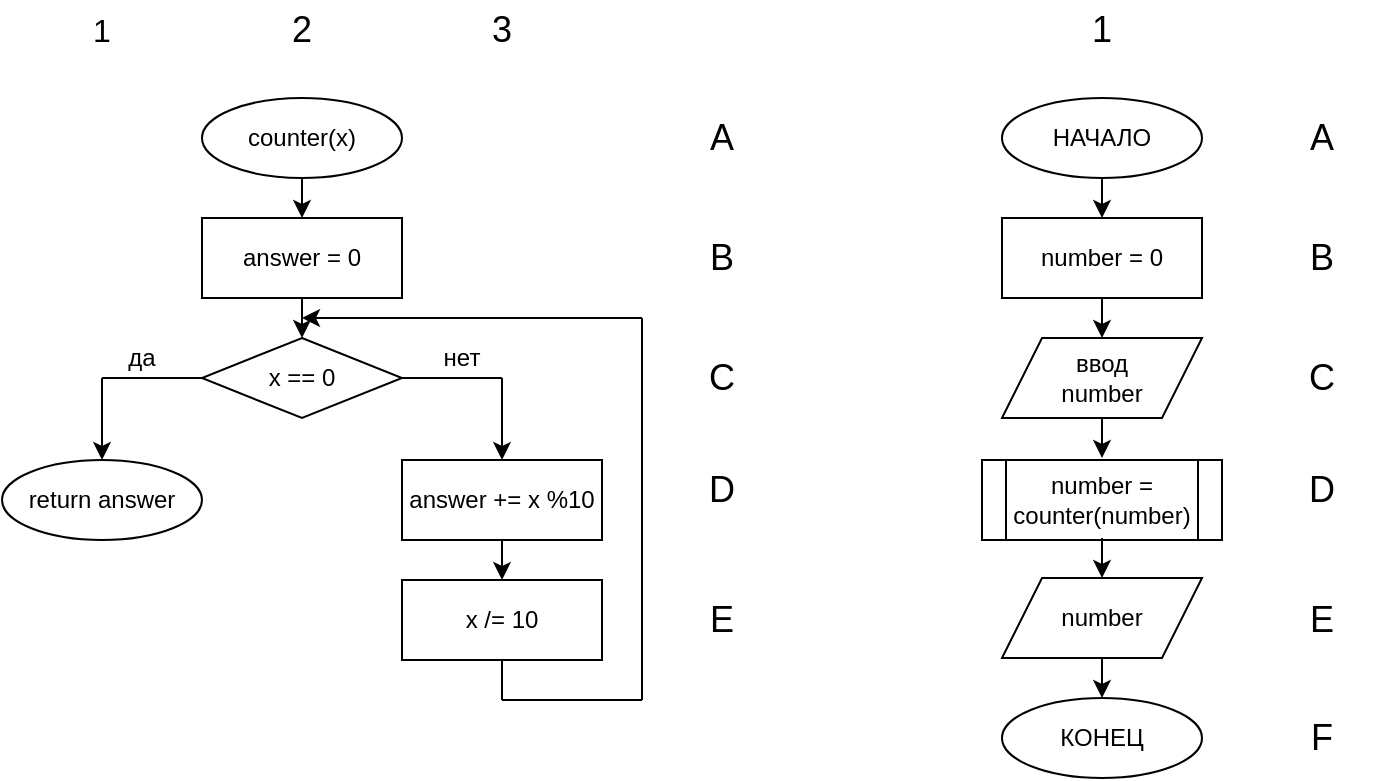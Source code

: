<mxfile version="20.3.0" type="device"><diagram id="C5RBs43oDa-KdzZeNtuy" name="Page-1"><mxGraphModel dx="1422" dy="762" grid="1" gridSize="10" guides="1" tooltips="1" connect="1" arrows="1" fold="1" page="1" pageScale="1" pageWidth="827" pageHeight="1169" math="0" shadow="0"><root><mxCell id="WIyWlLk6GJQsqaUBKTNV-0"/><mxCell id="WIyWlLk6GJQsqaUBKTNV-1" parent="WIyWlLk6GJQsqaUBKTNV-0"/><mxCell id="nwlIHQSt3wWiUC2lBVVV-1" value="НАЧАЛО" style="ellipse;whiteSpace=wrap;html=1;" vertex="1" parent="WIyWlLk6GJQsqaUBKTNV-1"><mxGeometry x="580" y="119" width="100" height="40" as="geometry"/></mxCell><mxCell id="nwlIHQSt3wWiUC2lBVVV-2" value="number = 0" style="rounded=0;whiteSpace=wrap;html=1;" vertex="1" parent="WIyWlLk6GJQsqaUBKTNV-1"><mxGeometry x="580" y="179" width="100" height="40" as="geometry"/></mxCell><mxCell id="nwlIHQSt3wWiUC2lBVVV-3" value="" style="endArrow=classic;html=1;rounded=0;exitX=0.5;exitY=1;exitDx=0;exitDy=0;entryX=0.5;entryY=0;entryDx=0;entryDy=0;" edge="1" parent="WIyWlLk6GJQsqaUBKTNV-1" source="nwlIHQSt3wWiUC2lBVVV-1" target="nwlIHQSt3wWiUC2lBVVV-2"><mxGeometry width="50" height="50" relative="1" as="geometry"><mxPoint x="720" y="249" as="sourcePoint"/><mxPoint x="770" y="199" as="targetPoint"/></mxGeometry></mxCell><mxCell id="nwlIHQSt3wWiUC2lBVVV-4" value="ввод&lt;br&gt;number" style="shape=parallelogram;perimeter=parallelogramPerimeter;whiteSpace=wrap;html=1;fixedSize=1;" vertex="1" parent="WIyWlLk6GJQsqaUBKTNV-1"><mxGeometry x="580" y="239" width="100" height="40" as="geometry"/></mxCell><mxCell id="nwlIHQSt3wWiUC2lBVVV-5" value="" style="endArrow=classic;html=1;rounded=0;exitX=0.5;exitY=1;exitDx=0;exitDy=0;entryX=0.5;entryY=0;entryDx=0;entryDy=0;" edge="1" parent="WIyWlLk6GJQsqaUBKTNV-1" source="nwlIHQSt3wWiUC2lBVVV-2" target="nwlIHQSt3wWiUC2lBVVV-4"><mxGeometry width="50" height="50" relative="1" as="geometry"><mxPoint x="700" y="239" as="sourcePoint"/><mxPoint x="750" y="189" as="targetPoint"/></mxGeometry></mxCell><mxCell id="nwlIHQSt3wWiUC2lBVVV-6" value="number =&lt;br&gt;counter(number)" style="shape=process;whiteSpace=wrap;html=1;backgroundOutline=1;" vertex="1" parent="WIyWlLk6GJQsqaUBKTNV-1"><mxGeometry x="570" y="300" width="120" height="40" as="geometry"/></mxCell><mxCell id="nwlIHQSt3wWiUC2lBVVV-9" value="" style="endArrow=classic;html=1;rounded=0;exitX=0.5;exitY=1;exitDx=0;exitDy=0;entryX=0.5;entryY=0;entryDx=0;entryDy=0;" edge="1" parent="WIyWlLk6GJQsqaUBKTNV-1" source="nwlIHQSt3wWiUC2lBVVV-4"><mxGeometry width="50" height="50" relative="1" as="geometry"><mxPoint x="770" y="309" as="sourcePoint"/><mxPoint x="630" y="299" as="targetPoint"/></mxGeometry></mxCell><mxCell id="nwlIHQSt3wWiUC2lBVVV-10" value="number" style="shape=parallelogram;perimeter=parallelogramPerimeter;whiteSpace=wrap;html=1;fixedSize=1;" vertex="1" parent="WIyWlLk6GJQsqaUBKTNV-1"><mxGeometry x="580" y="359" width="100" height="40" as="geometry"/></mxCell><mxCell id="nwlIHQSt3wWiUC2lBVVV-11" value="КОНЕЦ" style="ellipse;whiteSpace=wrap;html=1;" vertex="1" parent="WIyWlLk6GJQsqaUBKTNV-1"><mxGeometry x="580" y="419" width="100" height="40" as="geometry"/></mxCell><mxCell id="nwlIHQSt3wWiUC2lBVVV-12" value="" style="endArrow=classic;html=1;rounded=0;exitX=0.5;exitY=1;exitDx=0;exitDy=0;entryX=0.5;entryY=0;entryDx=0;entryDy=0;" edge="1" parent="WIyWlLk6GJQsqaUBKTNV-1" target="nwlIHQSt3wWiUC2lBVVV-10"><mxGeometry width="50" height="50" relative="1" as="geometry"><mxPoint x="630" y="339" as="sourcePoint"/><mxPoint x="720" y="359" as="targetPoint"/></mxGeometry></mxCell><mxCell id="nwlIHQSt3wWiUC2lBVVV-13" value="" style="endArrow=classic;html=1;rounded=0;exitX=0.5;exitY=1;exitDx=0;exitDy=0;entryX=0.5;entryY=0;entryDx=0;entryDy=0;" edge="1" parent="WIyWlLk6GJQsqaUBKTNV-1" source="nwlIHQSt3wWiUC2lBVVV-10" target="nwlIHQSt3wWiUC2lBVVV-11"><mxGeometry width="50" height="50" relative="1" as="geometry"><mxPoint x="670" y="409" as="sourcePoint"/><mxPoint x="720" y="359" as="targetPoint"/></mxGeometry></mxCell><mxCell id="nwlIHQSt3wWiUC2lBVVV-15" value="counter(x)" style="ellipse;whiteSpace=wrap;html=1;" vertex="1" parent="WIyWlLk6GJQsqaUBKTNV-1"><mxGeometry x="180" y="119" width="100" height="40" as="geometry"/></mxCell><mxCell id="nwlIHQSt3wWiUC2lBVVV-16" value="answer = 0" style="rounded=0;whiteSpace=wrap;html=1;" vertex="1" parent="WIyWlLk6GJQsqaUBKTNV-1"><mxGeometry x="180" y="179" width="100" height="40" as="geometry"/></mxCell><mxCell id="nwlIHQSt3wWiUC2lBVVV-17" value="x == 0" style="rhombus;whiteSpace=wrap;html=1;" vertex="1" parent="WIyWlLk6GJQsqaUBKTNV-1"><mxGeometry x="180" y="239" width="100" height="40" as="geometry"/></mxCell><mxCell id="nwlIHQSt3wWiUC2lBVVV-18" value="" style="endArrow=classic;html=1;rounded=0;entryX=0.5;entryY=0;entryDx=0;entryDy=0;exitX=0.5;exitY=1;exitDx=0;exitDy=0;" edge="1" parent="WIyWlLk6GJQsqaUBKTNV-1" source="nwlIHQSt3wWiUC2lBVVV-16" target="nwlIHQSt3wWiUC2lBVVV-17"><mxGeometry width="50" height="50" relative="1" as="geometry"><mxPoint x="230" y="229" as="sourcePoint"/><mxPoint x="540" y="279" as="targetPoint"/></mxGeometry></mxCell><mxCell id="nwlIHQSt3wWiUC2lBVVV-19" value="" style="endArrow=classic;html=1;rounded=0;exitX=0.5;exitY=1;exitDx=0;exitDy=0;entryX=0.5;entryY=0;entryDx=0;entryDy=0;" edge="1" parent="WIyWlLk6GJQsqaUBKTNV-1" source="nwlIHQSt3wWiUC2lBVVV-15" target="nwlIHQSt3wWiUC2lBVVV-16"><mxGeometry width="50" height="50" relative="1" as="geometry"><mxPoint x="540" y="299" as="sourcePoint"/><mxPoint x="590" y="249" as="targetPoint"/></mxGeometry></mxCell><mxCell id="nwlIHQSt3wWiUC2lBVVV-23" value="" style="endArrow=none;html=1;rounded=0;exitX=1;exitY=0.5;exitDx=0;exitDy=0;" edge="1" parent="WIyWlLk6GJQsqaUBKTNV-1" source="nwlIHQSt3wWiUC2lBVVV-17"><mxGeometry width="50" height="50" relative="1" as="geometry"><mxPoint x="300" y="289" as="sourcePoint"/><mxPoint x="330" y="259" as="targetPoint"/></mxGeometry></mxCell><mxCell id="nwlIHQSt3wWiUC2lBVVV-24" value="" style="endArrow=none;html=1;rounded=0;exitX=0;exitY=0.5;exitDx=0;exitDy=0;" edge="1" parent="WIyWlLk6GJQsqaUBKTNV-1" source="nwlIHQSt3wWiUC2lBVVV-17"><mxGeometry width="50" height="50" relative="1" as="geometry"><mxPoint x="300" y="289" as="sourcePoint"/><mxPoint x="130" y="259" as="targetPoint"/></mxGeometry></mxCell><mxCell id="nwlIHQSt3wWiUC2lBVVV-25" value="" style="endArrow=classic;html=1;rounded=0;entryX=0.5;entryY=0;entryDx=0;entryDy=0;" edge="1" parent="WIyWlLk6GJQsqaUBKTNV-1" target="nwlIHQSt3wWiUC2lBVVV-26"><mxGeometry width="50" height="50" relative="1" as="geometry"><mxPoint x="130" y="259" as="sourcePoint"/><mxPoint x="130" y="279" as="targetPoint"/></mxGeometry></mxCell><mxCell id="nwlIHQSt3wWiUC2lBVVV-26" value="return answer" style="ellipse;whiteSpace=wrap;html=1;" vertex="1" parent="WIyWlLk6GJQsqaUBKTNV-1"><mxGeometry x="80" y="300" width="100" height="40" as="geometry"/></mxCell><mxCell id="nwlIHQSt3wWiUC2lBVVV-27" value="" style="endArrow=classic;html=1;rounded=0;entryX=0.5;entryY=0;entryDx=0;entryDy=0;" edge="1" parent="WIyWlLk6GJQsqaUBKTNV-1" target="nwlIHQSt3wWiUC2lBVVV-30"><mxGeometry width="50" height="50" relative="1" as="geometry"><mxPoint x="330" y="259" as="sourcePoint"/><mxPoint x="330" y="279" as="targetPoint"/></mxGeometry></mxCell><mxCell id="nwlIHQSt3wWiUC2lBVVV-28" value="да" style="text;html=1;strokeColor=none;fillColor=none;align=center;verticalAlign=middle;whiteSpace=wrap;rounded=0;" vertex="1" parent="WIyWlLk6GJQsqaUBKTNV-1"><mxGeometry x="130" y="239" width="40" height="20" as="geometry"/></mxCell><mxCell id="nwlIHQSt3wWiUC2lBVVV-29" value="нет" style="text;html=1;strokeColor=none;fillColor=none;align=center;verticalAlign=middle;whiteSpace=wrap;rounded=0;" vertex="1" parent="WIyWlLk6GJQsqaUBKTNV-1"><mxGeometry x="290" y="239" width="40" height="20" as="geometry"/></mxCell><mxCell id="nwlIHQSt3wWiUC2lBVVV-30" value="answer += x %10" style="rounded=0;whiteSpace=wrap;html=1;" vertex="1" parent="WIyWlLk6GJQsqaUBKTNV-1"><mxGeometry x="280" y="300" width="100" height="40" as="geometry"/></mxCell><mxCell id="nwlIHQSt3wWiUC2lBVVV-31" value="" style="endArrow=classic;html=1;rounded=0;exitX=0.5;exitY=1;exitDx=0;exitDy=0;entryX=0.5;entryY=0;entryDx=0;entryDy=0;" edge="1" parent="WIyWlLk6GJQsqaUBKTNV-1" source="nwlIHQSt3wWiUC2lBVVV-30" target="nwlIHQSt3wWiUC2lBVVV-32"><mxGeometry width="50" height="50" relative="1" as="geometry"><mxPoint x="360" y="289" as="sourcePoint"/><mxPoint x="330" y="339" as="targetPoint"/></mxGeometry></mxCell><mxCell id="nwlIHQSt3wWiUC2lBVVV-32" value="x /= 10" style="rounded=0;whiteSpace=wrap;html=1;" vertex="1" parent="WIyWlLk6GJQsqaUBKTNV-1"><mxGeometry x="280" y="360" width="100" height="40" as="geometry"/></mxCell><mxCell id="nwlIHQSt3wWiUC2lBVVV-33" value="" style="endArrow=none;html=1;rounded=0;entryX=0.5;entryY=1;entryDx=0;entryDy=0;" edge="1" parent="WIyWlLk6GJQsqaUBKTNV-1" target="nwlIHQSt3wWiUC2lBVVV-32"><mxGeometry width="50" height="50" relative="1" as="geometry"><mxPoint x="330" y="420" as="sourcePoint"/><mxPoint x="530" y="259" as="targetPoint"/></mxGeometry></mxCell><mxCell id="nwlIHQSt3wWiUC2lBVVV-34" value="" style="endArrow=none;html=1;rounded=0;" edge="1" parent="WIyWlLk6GJQsqaUBKTNV-1"><mxGeometry width="50" height="50" relative="1" as="geometry"><mxPoint x="330" y="420" as="sourcePoint"/><mxPoint x="400" y="420" as="targetPoint"/></mxGeometry></mxCell><mxCell id="nwlIHQSt3wWiUC2lBVVV-35" value="" style="endArrow=none;html=1;rounded=0;" edge="1" parent="WIyWlLk6GJQsqaUBKTNV-1"><mxGeometry width="50" height="50" relative="1" as="geometry"><mxPoint x="400" y="420" as="sourcePoint"/><mxPoint x="400" y="229" as="targetPoint"/></mxGeometry></mxCell><mxCell id="nwlIHQSt3wWiUC2lBVVV-36" value="" style="endArrow=classic;html=1;rounded=0;" edge="1" parent="WIyWlLk6GJQsqaUBKTNV-1"><mxGeometry width="50" height="50" relative="1" as="geometry"><mxPoint x="400" y="229" as="sourcePoint"/><mxPoint x="230" y="229" as="targetPoint"/></mxGeometry></mxCell><mxCell id="nwlIHQSt3wWiUC2lBVVV-38" value="&lt;font size=&quot;3&quot;&gt;1&lt;/font&gt;" style="text;html=1;strokeColor=none;fillColor=none;align=center;verticalAlign=middle;whiteSpace=wrap;rounded=0;" vertex="1" parent="WIyWlLk6GJQsqaUBKTNV-1"><mxGeometry x="100" y="70" width="60" height="30" as="geometry"/></mxCell><mxCell id="nwlIHQSt3wWiUC2lBVVV-41" value="2&lt;br&gt;" style="text;html=1;strokeColor=none;fillColor=none;align=center;verticalAlign=middle;whiteSpace=wrap;rounded=0;fontSize=18;" vertex="1" parent="WIyWlLk6GJQsqaUBKTNV-1"><mxGeometry x="200" y="70" width="60" height="30" as="geometry"/></mxCell><mxCell id="nwlIHQSt3wWiUC2lBVVV-42" value="3" style="text;html=1;strokeColor=none;fillColor=none;align=center;verticalAlign=middle;whiteSpace=wrap;rounded=0;fontSize=18;" vertex="1" parent="WIyWlLk6GJQsqaUBKTNV-1"><mxGeometry x="300" y="70" width="60" height="30" as="geometry"/></mxCell><mxCell id="nwlIHQSt3wWiUC2lBVVV-43" value="A" style="text;html=1;strokeColor=none;fillColor=none;align=center;verticalAlign=middle;whiteSpace=wrap;rounded=0;fontSize=18;" vertex="1" parent="WIyWlLk6GJQsqaUBKTNV-1"><mxGeometry x="410" y="124" width="60" height="30" as="geometry"/></mxCell><mxCell id="nwlIHQSt3wWiUC2lBVVV-44" value="B" style="text;html=1;strokeColor=none;fillColor=none;align=center;verticalAlign=middle;whiteSpace=wrap;rounded=0;fontSize=18;" vertex="1" parent="WIyWlLk6GJQsqaUBKTNV-1"><mxGeometry x="410" y="184" width="60" height="30" as="geometry"/></mxCell><mxCell id="nwlIHQSt3wWiUC2lBVVV-45" value="C" style="text;html=1;strokeColor=none;fillColor=none;align=center;verticalAlign=middle;whiteSpace=wrap;rounded=0;fontSize=18;" vertex="1" parent="WIyWlLk6GJQsqaUBKTNV-1"><mxGeometry x="410" y="244" width="60" height="30" as="geometry"/></mxCell><mxCell id="nwlIHQSt3wWiUC2lBVVV-46" value="D" style="text;html=1;strokeColor=none;fillColor=none;align=center;verticalAlign=middle;whiteSpace=wrap;rounded=0;fontSize=18;" vertex="1" parent="WIyWlLk6GJQsqaUBKTNV-1"><mxGeometry x="410" y="300" width="60" height="30" as="geometry"/></mxCell><mxCell id="nwlIHQSt3wWiUC2lBVVV-47" value="E" style="text;html=1;strokeColor=none;fillColor=none;align=center;verticalAlign=middle;whiteSpace=wrap;rounded=0;fontSize=18;" vertex="1" parent="WIyWlLk6GJQsqaUBKTNV-1"><mxGeometry x="410" y="365" width="60" height="30" as="geometry"/></mxCell><mxCell id="nwlIHQSt3wWiUC2lBVVV-48" value="1" style="text;html=1;strokeColor=none;fillColor=none;align=center;verticalAlign=middle;whiteSpace=wrap;rounded=0;fontSize=18;" vertex="1" parent="WIyWlLk6GJQsqaUBKTNV-1"><mxGeometry x="600" y="70" width="60" height="30" as="geometry"/></mxCell><mxCell id="nwlIHQSt3wWiUC2lBVVV-49" value="A" style="text;html=1;strokeColor=none;fillColor=none;align=center;verticalAlign=middle;whiteSpace=wrap;rounded=0;fontSize=18;" vertex="1" parent="WIyWlLk6GJQsqaUBKTNV-1"><mxGeometry x="710" y="123.5" width="60" height="30" as="geometry"/></mxCell><mxCell id="nwlIHQSt3wWiUC2lBVVV-50" value="B" style="text;html=1;strokeColor=none;fillColor=none;align=center;verticalAlign=middle;whiteSpace=wrap;rounded=0;fontSize=18;" vertex="1" parent="WIyWlLk6GJQsqaUBKTNV-1"><mxGeometry x="710" y="183.5" width="60" height="30" as="geometry"/></mxCell><mxCell id="nwlIHQSt3wWiUC2lBVVV-51" value="C" style="text;html=1;strokeColor=none;fillColor=none;align=center;verticalAlign=middle;whiteSpace=wrap;rounded=0;fontSize=18;" vertex="1" parent="WIyWlLk6GJQsqaUBKTNV-1"><mxGeometry x="710" y="243.5" width="60" height="30" as="geometry"/></mxCell><mxCell id="nwlIHQSt3wWiUC2lBVVV-52" value="D" style="text;html=1;strokeColor=none;fillColor=none;align=center;verticalAlign=middle;whiteSpace=wrap;rounded=0;fontSize=18;" vertex="1" parent="WIyWlLk6GJQsqaUBKTNV-1"><mxGeometry x="710" y="299.5" width="60" height="30" as="geometry"/></mxCell><mxCell id="nwlIHQSt3wWiUC2lBVVV-53" value="E" style="text;html=1;strokeColor=none;fillColor=none;align=center;verticalAlign=middle;whiteSpace=wrap;rounded=0;fontSize=18;" vertex="1" parent="WIyWlLk6GJQsqaUBKTNV-1"><mxGeometry x="710" y="364.5" width="60" height="30" as="geometry"/></mxCell><mxCell id="nwlIHQSt3wWiUC2lBVVV-54" value="F" style="text;html=1;strokeColor=none;fillColor=none;align=center;verticalAlign=middle;whiteSpace=wrap;rounded=0;fontSize=18;" vertex="1" parent="WIyWlLk6GJQsqaUBKTNV-1"><mxGeometry x="710" y="424" width="60" height="30" as="geometry"/></mxCell></root></mxGraphModel></diagram></mxfile>